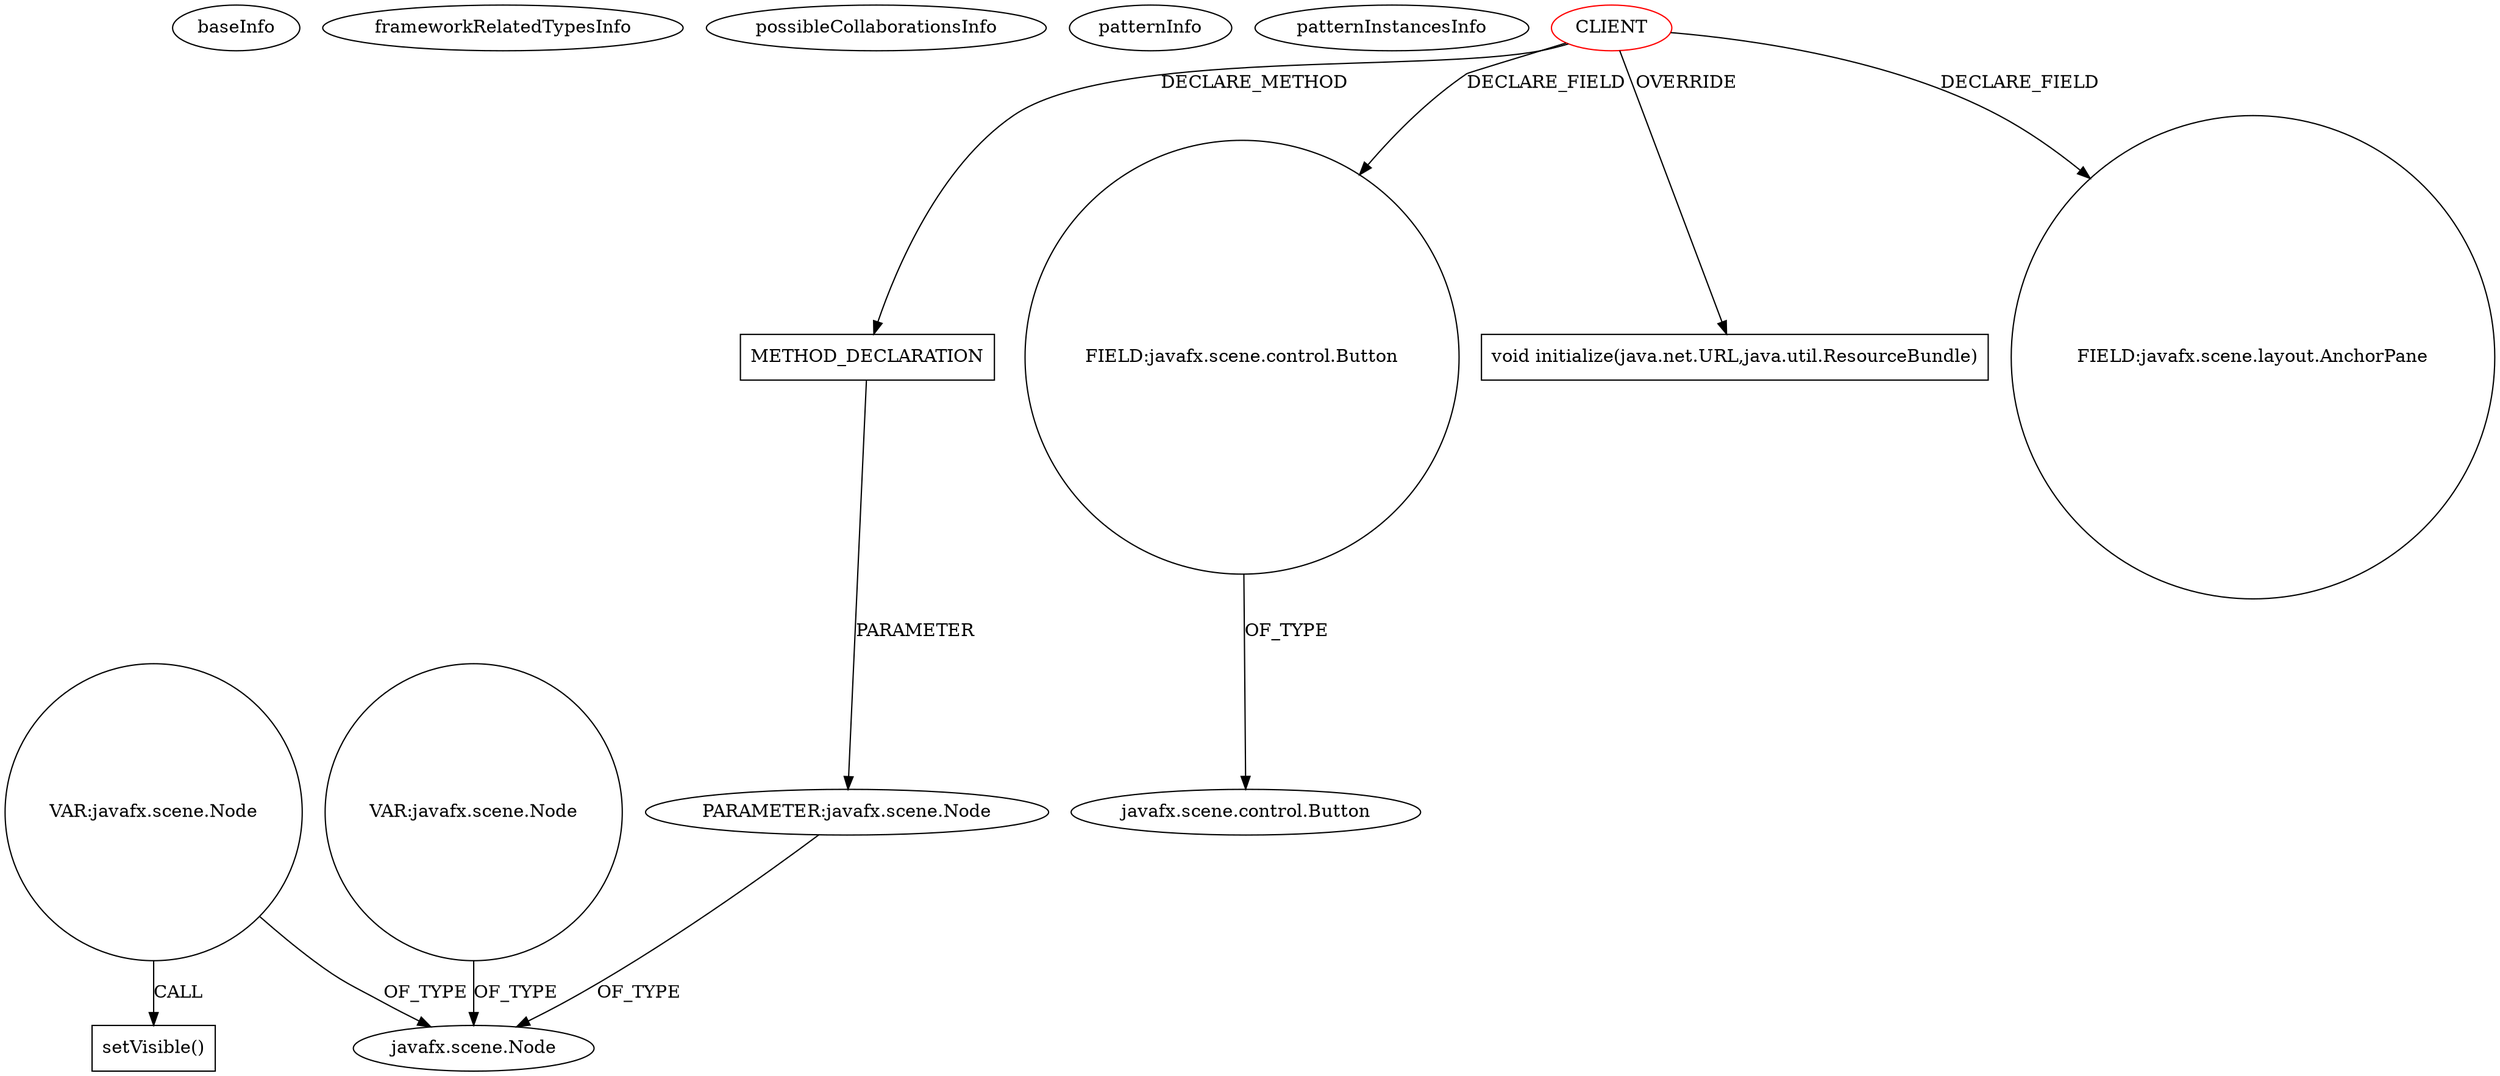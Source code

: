 digraph {
baseInfo[graphId=3262,category="pattern",isAnonymous=false,possibleRelation=false]
frameworkRelatedTypesInfo[]
possibleCollaborationsInfo[]
patternInfo[frequency=2.0,patternRootClient=0]
patternInstancesInfo[0="hock323-eventManager~/hock323-eventManager/EventManager-master/src/eventManager/controller/EventSelectionDialogController.java~EventSelectionDialogController~2934",1="ajithkp560-quizmaster~/ajithkp560-quizmaster/quizmaster-master/QuizProgram_SRC/QuizProgram/src/quizprogram/SampleController.java~SampleController~1753"]
537[label="PARAMETER:javafx.scene.Node",vertexType="PARAMETER_DECLARATION",isFrameworkType=false]
533[label="METHOD_DECLARATION",vertexType="CLIENT_METHOD_DECLARATION",isFrameworkType=false,shape=box]
0[label="CLIENT",vertexType="ROOT_CLIENT_CLASS_DECLARATION",isFrameworkType=false,color=red]
12[label="FIELD:javafx.scene.control.Button",vertexType="FIELD_DECLARATION",isFrameworkType=false,shape=circle]
50[label="void initialize(java.net.URL,java.util.ResourceBundle)",vertexType="OVERRIDING_METHOD_DECLARATION",isFrameworkType=false,shape=box]
18[label="FIELD:javafx.scene.layout.AnchorPane",vertexType="FIELD_DECLARATION",isFrameworkType=false,shape=circle]
13[label="javafx.scene.control.Button",vertexType="FRAMEWORK_CLASS_TYPE",isFrameworkType=false]
33[label="javafx.scene.Node",vertexType="FRAMEWORK_CLASS_TYPE",isFrameworkType=false]
131[label="VAR:javafx.scene.Node",vertexType="VARIABLE_EXPRESION",isFrameworkType=false,shape=circle]
132[label="setVisible()",vertexType="INSIDE_CALL",isFrameworkType=false,shape=box]
108[label="VAR:javafx.scene.Node",vertexType="VARIABLE_EXPRESION",isFrameworkType=false,shape=circle]
0->533[label="DECLARE_METHOD"]
108->33[label="OF_TYPE"]
12->13[label="OF_TYPE"]
131->33[label="OF_TYPE"]
537->33[label="OF_TYPE"]
0->50[label="OVERRIDE"]
0->12[label="DECLARE_FIELD"]
0->18[label="DECLARE_FIELD"]
131->132[label="CALL"]
533->537[label="PARAMETER"]
}
